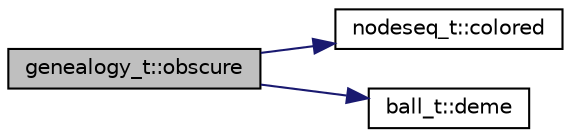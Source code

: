 digraph "genealogy_t::obscure"
{
 // LATEX_PDF_SIZE
  edge [fontname="Helvetica",fontsize="10",labelfontname="Helvetica",labelfontsize="10"];
  node [fontname="Helvetica",fontsize="10",shape=record];
  rankdir="LR";
  Node1 [label="genealogy_t::obscure",height=0.2,width=0.4,color="black", fillcolor="grey75", style="filled", fontcolor="black",tooltip="erase all deme information"];
  Node1 -> Node2 [color="midnightblue",fontsize="10",style="solid",fontname="Helvetica"];
  Node2 [label="nodeseq_t::colored",height=0.2,width=0.4,color="black", fillcolor="white", style="filled",URL="$classnodeseq__t.html#a851dfe9d4bec36c88864a40e896cd76f",tooltip="Get all balls of a color."];
  Node1 -> Node3 [color="midnightblue",fontsize="10",style="solid",fontname="Helvetica"];
  Node3 [label="ball_t::deme",height=0.2,width=0.4,color="black", fillcolor="white", style="filled",URL="$classball__t.html#a29e8d8205e8f323bf69767ab5bc9809d",tooltip="view deme"];
}
